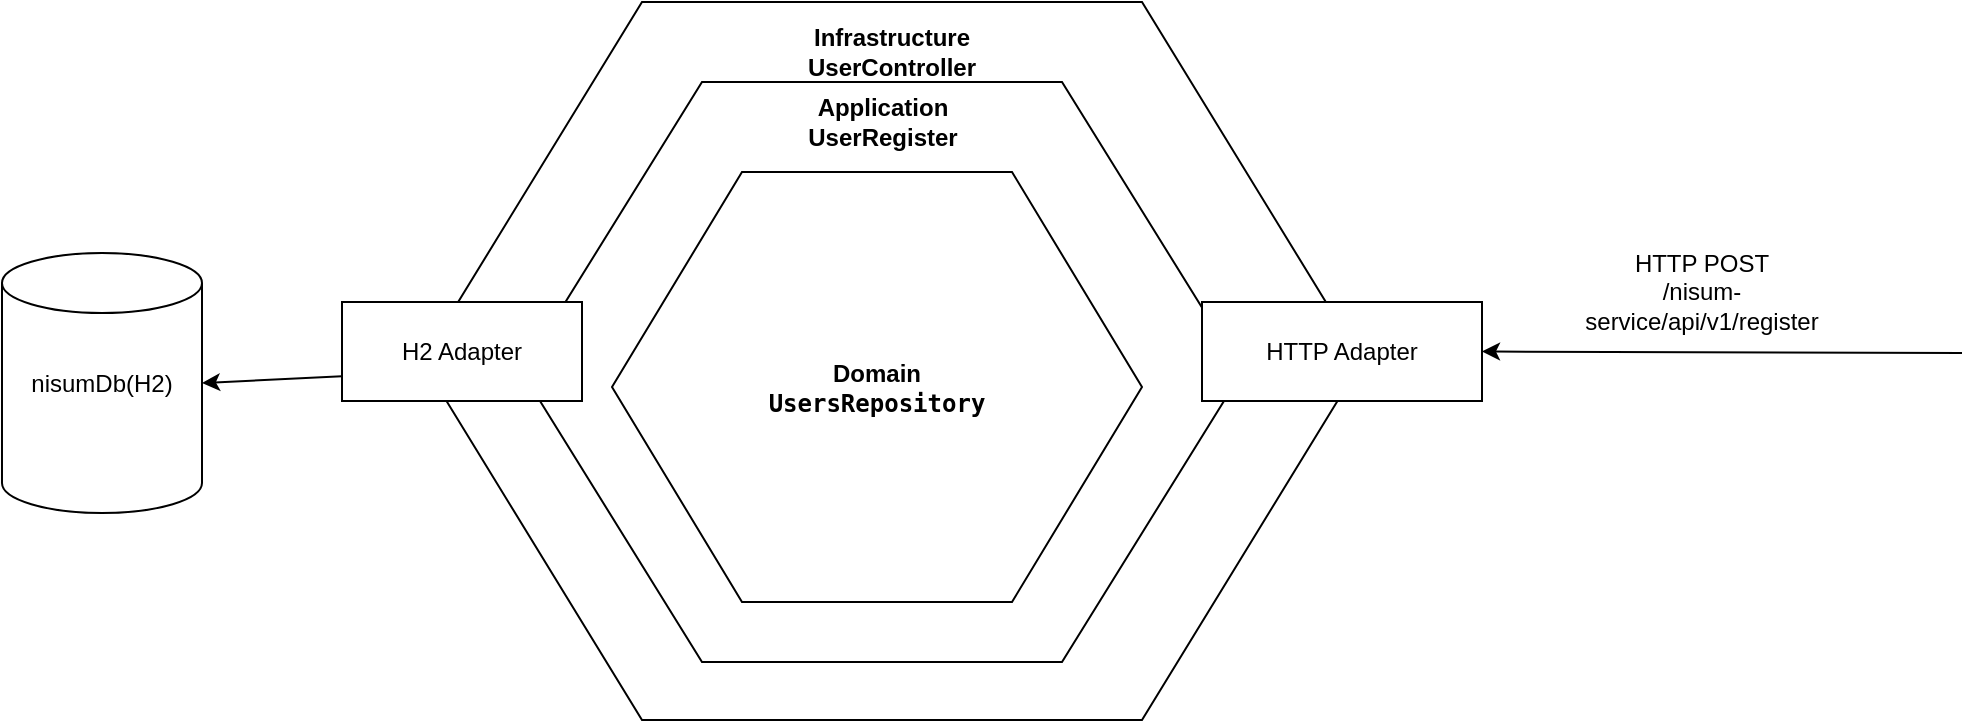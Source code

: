 <mxfile version="21.7.5" type="device">
  <diagram name="Page-1" id="AKUHWD5xgru5GouT6Fz5">
    <mxGraphModel dx="1149" dy="669" grid="1" gridSize="10" guides="1" tooltips="1" connect="1" arrows="1" fold="1" page="1" pageScale="1" pageWidth="1400" pageHeight="850" math="0" shadow="0">
      <root>
        <mxCell id="0" />
        <mxCell id="1" parent="0" />
        <mxCell id="0jynSjcYnZbBXjKLWIPs-31" value="" style="shape=hexagon;perimeter=hexagonPerimeter2;whiteSpace=wrap;html=1;fixedSize=1;size=110;" vertex="1" parent="1">
          <mxGeometry x="220" y="80" width="470" height="359" as="geometry" />
        </mxCell>
        <mxCell id="0jynSjcYnZbBXjKLWIPs-1" value="" style="shape=cylinder3;whiteSpace=wrap;html=1;boundedLbl=1;backgroundOutline=1;size=15;" vertex="1" parent="1">
          <mxGeometry x="10" y="205.5" width="100" height="130" as="geometry" />
        </mxCell>
        <mxCell id="0jynSjcYnZbBXjKLWIPs-2" value="nisumDb(H2)" style="text;strokeColor=none;align=center;fillColor=none;html=1;verticalAlign=middle;whiteSpace=wrap;rounded=0;" vertex="1" parent="1">
          <mxGeometry x="10" y="255.5" width="100" height="30" as="geometry" />
        </mxCell>
        <mxCell id="0jynSjcYnZbBXjKLWIPs-23" value="HTTP POST&lt;br&gt;/nisum-service/api/v1/register" style="text;strokeColor=none;align=center;fillColor=none;html=1;verticalAlign=middle;whiteSpace=wrap;rounded=0;" vertex="1" parent="1">
          <mxGeometry x="830" y="209.5" width="60" height="30" as="geometry" />
        </mxCell>
        <mxCell id="0jynSjcYnZbBXjKLWIPs-32" value="" style="shape=hexagon;perimeter=hexagonPerimeter2;whiteSpace=wrap;html=1;fixedSize=1;size=90;" vertex="1" parent="1">
          <mxGeometry x="270" y="120" width="360" height="290" as="geometry" />
        </mxCell>
        <mxCell id="0jynSjcYnZbBXjKLWIPs-33" value="&lt;b&gt;Domain&lt;br&gt;&lt;font face=&quot;JetBrains Mono, monospace&quot;&gt;UsersRepository&lt;/font&gt;&lt;/b&gt;" style="shape=hexagon;perimeter=hexagonPerimeter2;whiteSpace=wrap;html=1;fixedSize=1;size=65;" vertex="1" parent="1">
          <mxGeometry x="315" y="165" width="265" height="215" as="geometry" />
        </mxCell>
        <mxCell id="0jynSjcYnZbBXjKLWIPs-34" value="Application&lt;br&gt;UserRegister" style="text;strokeColor=none;align=center;fillColor=none;html=1;verticalAlign=middle;whiteSpace=wrap;rounded=0;fontStyle=1" vertex="1" parent="1">
          <mxGeometry x="397.5" y="130" width="105" height="20" as="geometry" />
        </mxCell>
        <mxCell id="0jynSjcYnZbBXjKLWIPs-35" value="Infrastructure&lt;br&gt;UserController" style="text;strokeColor=none;align=center;fillColor=none;html=1;verticalAlign=middle;whiteSpace=wrap;rounded=0;fontStyle=1" vertex="1" parent="1">
          <mxGeometry x="395" y="90" width="120" height="30" as="geometry" />
        </mxCell>
        <mxCell id="0jynSjcYnZbBXjKLWIPs-37" value="H2 Adapter" style="rounded=0;whiteSpace=wrap;html=1;" vertex="1" parent="1">
          <mxGeometry x="180" y="230" width="120" height="49.5" as="geometry" />
        </mxCell>
        <mxCell id="0jynSjcYnZbBXjKLWIPs-38" value="" style="endArrow=classic;html=1;rounded=0;entryX=1;entryY=0.5;entryDx=0;entryDy=0;exitX=0;exitY=0.75;exitDx=0;exitDy=0;" edge="1" parent="1" source="0jynSjcYnZbBXjKLWIPs-37" target="0jynSjcYnZbBXjKLWIPs-2">
          <mxGeometry width="50" height="50" relative="1" as="geometry">
            <mxPoint x="420" y="350" as="sourcePoint" />
            <mxPoint x="470" y="300" as="targetPoint" />
          </mxGeometry>
        </mxCell>
        <mxCell id="0jynSjcYnZbBXjKLWIPs-39" value="HTTP Adapter" style="rounded=0;whiteSpace=wrap;html=1;" vertex="1" parent="1">
          <mxGeometry x="610" y="230" width="140" height="49.5" as="geometry" />
        </mxCell>
        <mxCell id="0jynSjcYnZbBXjKLWIPs-40" value="" style="endArrow=classic;html=1;rounded=0;entryX=1;entryY=0.5;entryDx=0;entryDy=0;" edge="1" parent="1" target="0jynSjcYnZbBXjKLWIPs-39">
          <mxGeometry width="50" height="50" relative="1" as="geometry">
            <mxPoint x="990" y="255.5" as="sourcePoint" />
            <mxPoint x="750" y="250.25" as="targetPoint" />
          </mxGeometry>
        </mxCell>
      </root>
    </mxGraphModel>
  </diagram>
</mxfile>
